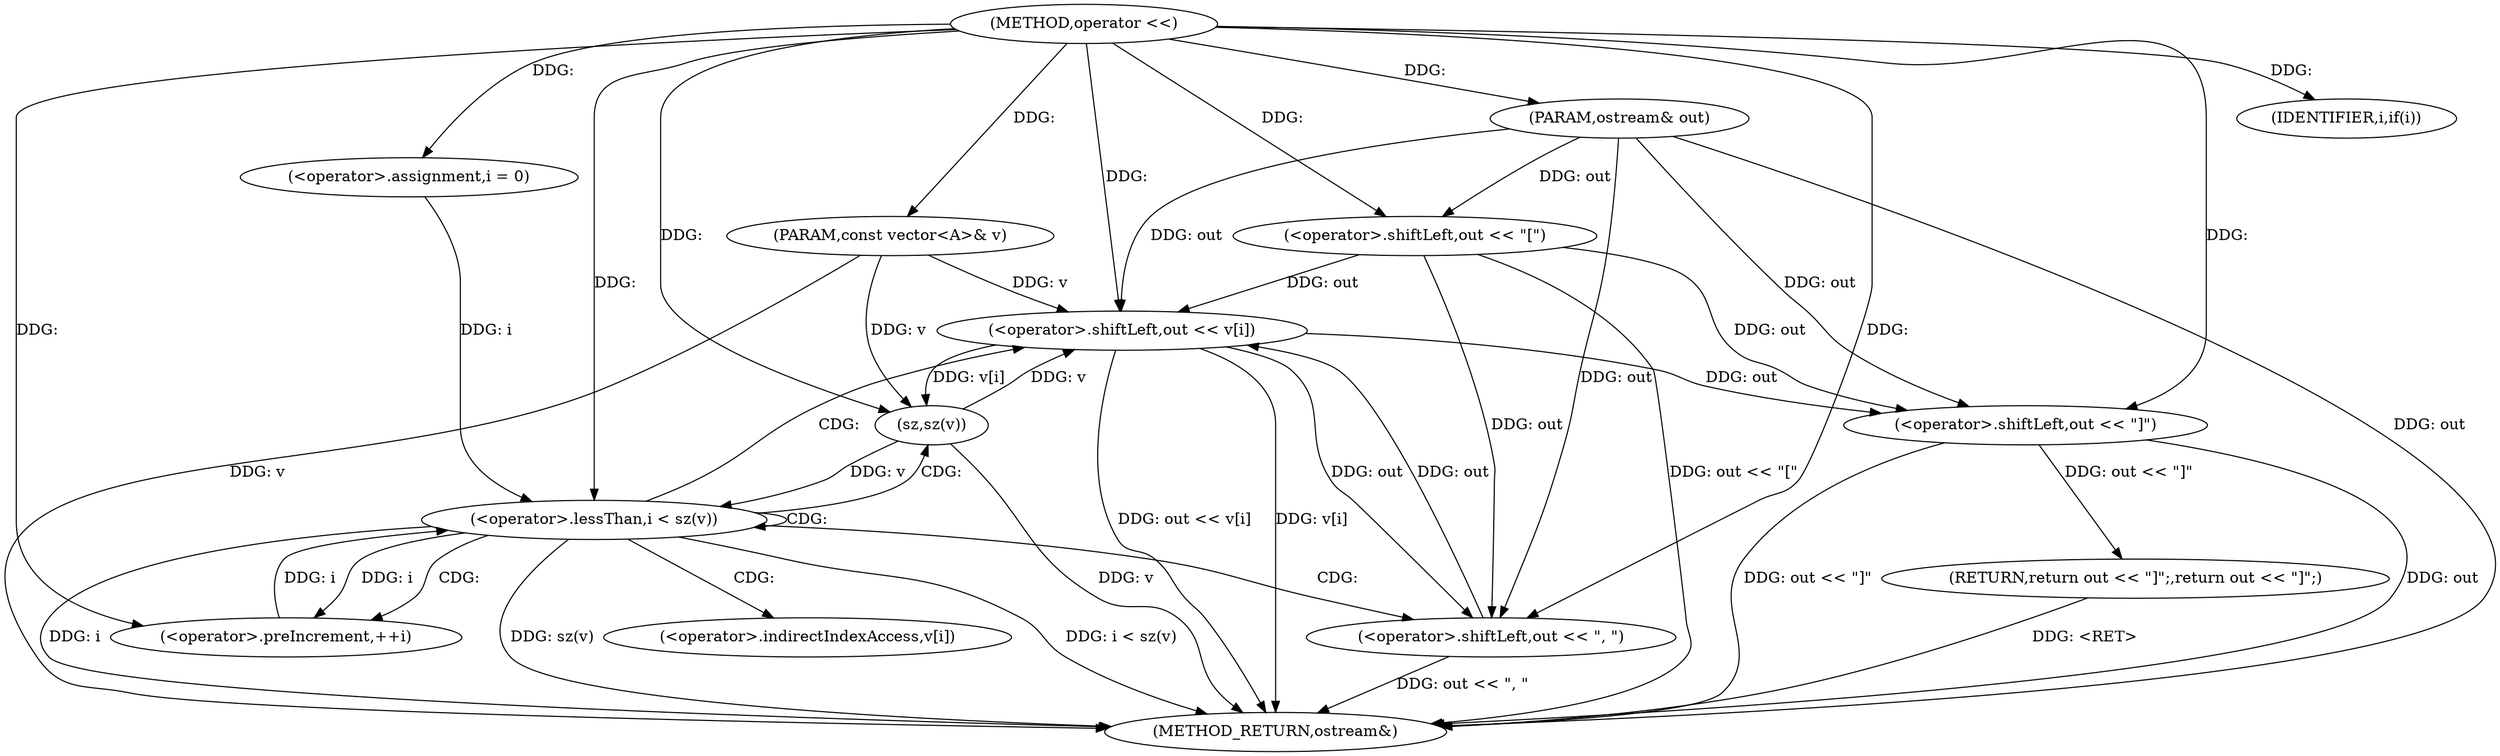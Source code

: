 digraph "operator <<" {  
"1000110" [label = "(METHOD,operator <<)" ]
"1000143" [label = "(METHOD_RETURN,ostream&)" ]
"1000111" [label = "(PARAM,ostream& out)" ]
"1000112" [label = "(PARAM,const vector<A>& v)" ]
"1000114" [label = "(<operator>.shiftLeft,out << \"[\")" ]
"1000139" [label = "(RETURN,return out << \"]\";,return out << \"]\";)" ]
"1000119" [label = "(<operator>.assignment,i = 0)" ]
"1000122" [label = "(<operator>.lessThan,i < sz(v))" ]
"1000126" [label = "(<operator>.preIncrement,++i)" ]
"1000140" [label = "(<operator>.shiftLeft,out << \"]\")" ]
"1000134" [label = "(<operator>.shiftLeft,out << v[i])" ]
"1000124" [label = "(sz,sz(v))" ]
"1000130" [label = "(IDENTIFIER,i,if(i))" ]
"1000131" [label = "(<operator>.shiftLeft,out << \", \")" ]
"1000136" [label = "(<operator>.indirectIndexAccess,v[i])" ]
  "1000139" -> "1000143"  [ label = "DDG: <RET>"] 
  "1000111" -> "1000143"  [ label = "DDG: out"] 
  "1000112" -> "1000143"  [ label = "DDG: v"] 
  "1000114" -> "1000143"  [ label = "DDG: out << \"[\""] 
  "1000122" -> "1000143"  [ label = "DDG: i"] 
  "1000124" -> "1000143"  [ label = "DDG: v"] 
  "1000122" -> "1000143"  [ label = "DDG: sz(v)"] 
  "1000122" -> "1000143"  [ label = "DDG: i < sz(v)"] 
  "1000140" -> "1000143"  [ label = "DDG: out"] 
  "1000140" -> "1000143"  [ label = "DDG: out << \"]\""] 
  "1000131" -> "1000143"  [ label = "DDG: out << \", \""] 
  "1000134" -> "1000143"  [ label = "DDG: v[i]"] 
  "1000134" -> "1000143"  [ label = "DDG: out << v[i]"] 
  "1000110" -> "1000111"  [ label = "DDG: "] 
  "1000110" -> "1000112"  [ label = "DDG: "] 
  "1000140" -> "1000139"  [ label = "DDG: out << \"]\""] 
  "1000111" -> "1000114"  [ label = "DDG: out"] 
  "1000110" -> "1000114"  [ label = "DDG: "] 
  "1000110" -> "1000119"  [ label = "DDG: "] 
  "1000119" -> "1000122"  [ label = "DDG: i"] 
  "1000126" -> "1000122"  [ label = "DDG: i"] 
  "1000110" -> "1000122"  [ label = "DDG: "] 
  "1000124" -> "1000122"  [ label = "DDG: v"] 
  "1000122" -> "1000126"  [ label = "DDG: i"] 
  "1000110" -> "1000126"  [ label = "DDG: "] 
  "1000114" -> "1000140"  [ label = "DDG: out"] 
  "1000134" -> "1000140"  [ label = "DDG: out"] 
  "1000111" -> "1000140"  [ label = "DDG: out"] 
  "1000110" -> "1000140"  [ label = "DDG: "] 
  "1000134" -> "1000124"  [ label = "DDG: v[i]"] 
  "1000112" -> "1000124"  [ label = "DDG: v"] 
  "1000110" -> "1000124"  [ label = "DDG: "] 
  "1000110" -> "1000130"  [ label = "DDG: "] 
  "1000114" -> "1000134"  [ label = "DDG: out"] 
  "1000131" -> "1000134"  [ label = "DDG: out"] 
  "1000111" -> "1000134"  [ label = "DDG: out"] 
  "1000110" -> "1000134"  [ label = "DDG: "] 
  "1000124" -> "1000134"  [ label = "DDG: v"] 
  "1000112" -> "1000134"  [ label = "DDG: v"] 
  "1000114" -> "1000131"  [ label = "DDG: out"] 
  "1000134" -> "1000131"  [ label = "DDG: out"] 
  "1000111" -> "1000131"  [ label = "DDG: out"] 
  "1000110" -> "1000131"  [ label = "DDG: "] 
  "1000122" -> "1000124"  [ label = "CDG: "] 
  "1000122" -> "1000136"  [ label = "CDG: "] 
  "1000122" -> "1000134"  [ label = "CDG: "] 
  "1000122" -> "1000122"  [ label = "CDG: "] 
  "1000122" -> "1000126"  [ label = "CDG: "] 
  "1000122" -> "1000131"  [ label = "CDG: "] 
}
